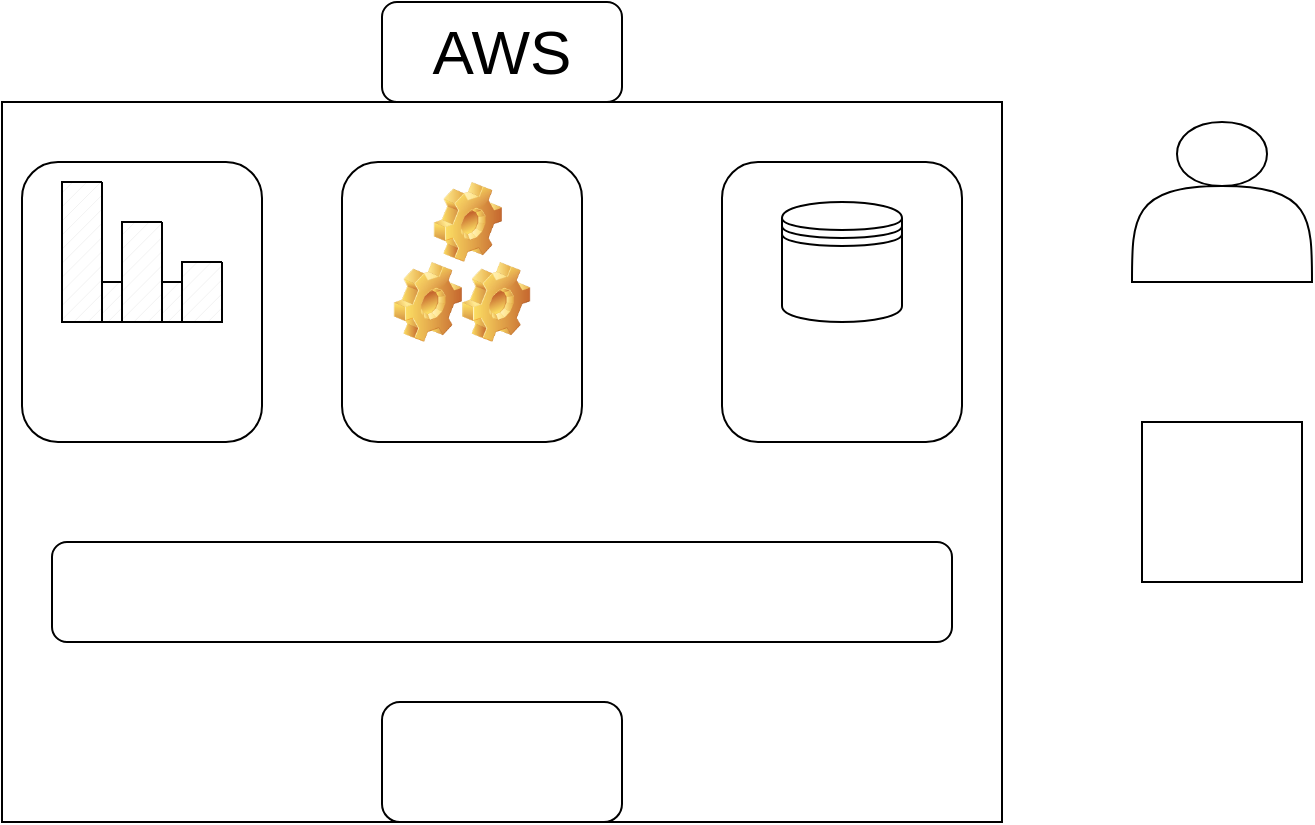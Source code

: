 <mxfile version="26.2.14">
  <diagram name="Page-1" id="XkkyYZc2egc9sLxFSGP0">
    <mxGraphModel dx="2137" dy="878" grid="1" gridSize="10" guides="1" tooltips="1" connect="1" arrows="1" fold="1" page="1" pageScale="1" pageWidth="850" pageHeight="1100" math="0" shadow="0">
      <root>
        <mxCell id="0" />
        <mxCell id="1" parent="0" />
        <mxCell id="_JRS8aCD4_NyxfwCqgJr-2" value="" style="rounded=0;whiteSpace=wrap;html=1;" vertex="1" parent="1">
          <mxGeometry x="60" y="120" width="500" height="360" as="geometry" />
        </mxCell>
        <mxCell id="_JRS8aCD4_NyxfwCqgJr-3" value="&lt;font style=&quot;font-size: 31px;&quot;&gt;AWS&lt;/font&gt;" style="rounded=1;whiteSpace=wrap;html=1;" vertex="1" parent="1">
          <mxGeometry x="250" y="70" width="120" height="50" as="geometry" />
        </mxCell>
        <mxCell id="_JRS8aCD4_NyxfwCqgJr-5" value="" style="whiteSpace=wrap;html=1;aspect=fixed;" vertex="1" parent="1">
          <mxGeometry x="630" y="280" width="80" height="80" as="geometry" />
        </mxCell>
        <mxCell id="_JRS8aCD4_NyxfwCqgJr-9" value="" style="rounded=1;whiteSpace=wrap;html=1;" vertex="1" parent="1">
          <mxGeometry x="70" y="150" width="120" height="140" as="geometry" />
        </mxCell>
        <mxCell id="_JRS8aCD4_NyxfwCqgJr-10" value="" style="rounded=1;whiteSpace=wrap;html=1;" vertex="1" parent="1">
          <mxGeometry x="230" y="150" width="120" height="140" as="geometry" />
        </mxCell>
        <mxCell id="_JRS8aCD4_NyxfwCqgJr-11" value="" style="rounded=1;whiteSpace=wrap;html=1;" vertex="1" parent="1">
          <mxGeometry x="420" y="150" width="120" height="140" as="geometry" />
        </mxCell>
        <mxCell id="_JRS8aCD4_NyxfwCqgJr-12" value="" style="rounded=1;whiteSpace=wrap;html=1;" vertex="1" parent="1">
          <mxGeometry x="85" y="340" width="450" height="50" as="geometry" />
        </mxCell>
        <mxCell id="_JRS8aCD4_NyxfwCqgJr-14" value="" style="rounded=1;whiteSpace=wrap;html=1;" vertex="1" parent="1">
          <mxGeometry x="250" y="420" width="120" height="60" as="geometry" />
        </mxCell>
        <mxCell id="_JRS8aCD4_NyxfwCqgJr-15" value="" style="shape=actor;whiteSpace=wrap;html=1;" vertex="1" parent="1">
          <mxGeometry x="625" y="130" width="90" height="80" as="geometry" />
        </mxCell>
        <mxCell id="_JRS8aCD4_NyxfwCqgJr-16" value="" style="shape=datastore;whiteSpace=wrap;html=1;" vertex="1" parent="1">
          <mxGeometry x="450" y="170" width="60" height="60" as="geometry" />
        </mxCell>
        <mxCell id="_JRS8aCD4_NyxfwCqgJr-18" value="" style="shape=image;html=1;verticalLabelPosition=bottom;verticalAlign=top;imageAspect=1;aspect=fixed;image=img/clipart/Gear_128x128.png" vertex="1" parent="1">
          <mxGeometry x="255.9" y="200" width="34.1" height="40" as="geometry" />
        </mxCell>
        <mxCell id="_JRS8aCD4_NyxfwCqgJr-19" value="" style="shape=image;html=1;verticalLabelPosition=bottom;verticalAlign=top;imageAspect=1;aspect=fixed;image=img/clipart/Gear_128x128.png" vertex="1" parent="1">
          <mxGeometry x="290" y="200" width="34.1" height="40" as="geometry" />
        </mxCell>
        <mxCell id="_JRS8aCD4_NyxfwCqgJr-20" value="" style="shape=image;html=1;verticalLabelPosition=bottom;verticalAlign=top;imageAspect=1;aspect=fixed;image=img/clipart/Gear_128x128.png" vertex="1" parent="1">
          <mxGeometry x="275.9" y="160" width="34.1" height="40" as="geometry" />
        </mxCell>
        <mxCell id="_JRS8aCD4_NyxfwCqgJr-22" value="" style="verticalLabelPosition=bottom;verticalAlign=top;html=1;shape=mxgraph.basic.patternFillRect;fillStyle=diagRev;step=5;fillStrokeWidth=0.2;fillStrokeColor=#dddddd;direction=south;" vertex="1" parent="1">
          <mxGeometry x="90" y="160" width="20" height="70" as="geometry" />
        </mxCell>
        <mxCell id="_JRS8aCD4_NyxfwCqgJr-23" value="" style="verticalLabelPosition=bottom;verticalAlign=top;html=1;shape=mxgraph.basic.patternFillRect;fillStyle=diagRev;step=5;fillStrokeWidth=0.2;fillStrokeColor=#dddddd;direction=south;" vertex="1" parent="1">
          <mxGeometry x="110" y="210" width="10" height="20" as="geometry" />
        </mxCell>
        <mxCell id="_JRS8aCD4_NyxfwCqgJr-24" value="" style="verticalLabelPosition=bottom;verticalAlign=top;html=1;shape=mxgraph.basic.patternFillRect;fillStyle=diagRev;step=5;fillStrokeWidth=0.2;fillStrokeColor=#dddddd;direction=south;" vertex="1" parent="1">
          <mxGeometry x="120" y="180" width="20" height="50" as="geometry" />
        </mxCell>
        <mxCell id="_JRS8aCD4_NyxfwCqgJr-25" value="" style="verticalLabelPosition=bottom;verticalAlign=top;html=1;shape=mxgraph.basic.patternFillRect;fillStyle=diagRev;step=5;fillStrokeWidth=0.2;fillStrokeColor=#dddddd;direction=south;" vertex="1" parent="1">
          <mxGeometry x="140" y="210" width="10" height="20" as="geometry" />
        </mxCell>
        <mxCell id="_JRS8aCD4_NyxfwCqgJr-26" value="" style="verticalLabelPosition=bottom;verticalAlign=top;html=1;shape=mxgraph.basic.patternFillRect;fillStyle=diagRev;step=5;fillStrokeWidth=0.2;fillStrokeColor=#dddddd;direction=south;" vertex="1" parent="1">
          <mxGeometry x="150" y="200" width="20" height="30" as="geometry" />
        </mxCell>
      </root>
    </mxGraphModel>
  </diagram>
</mxfile>
